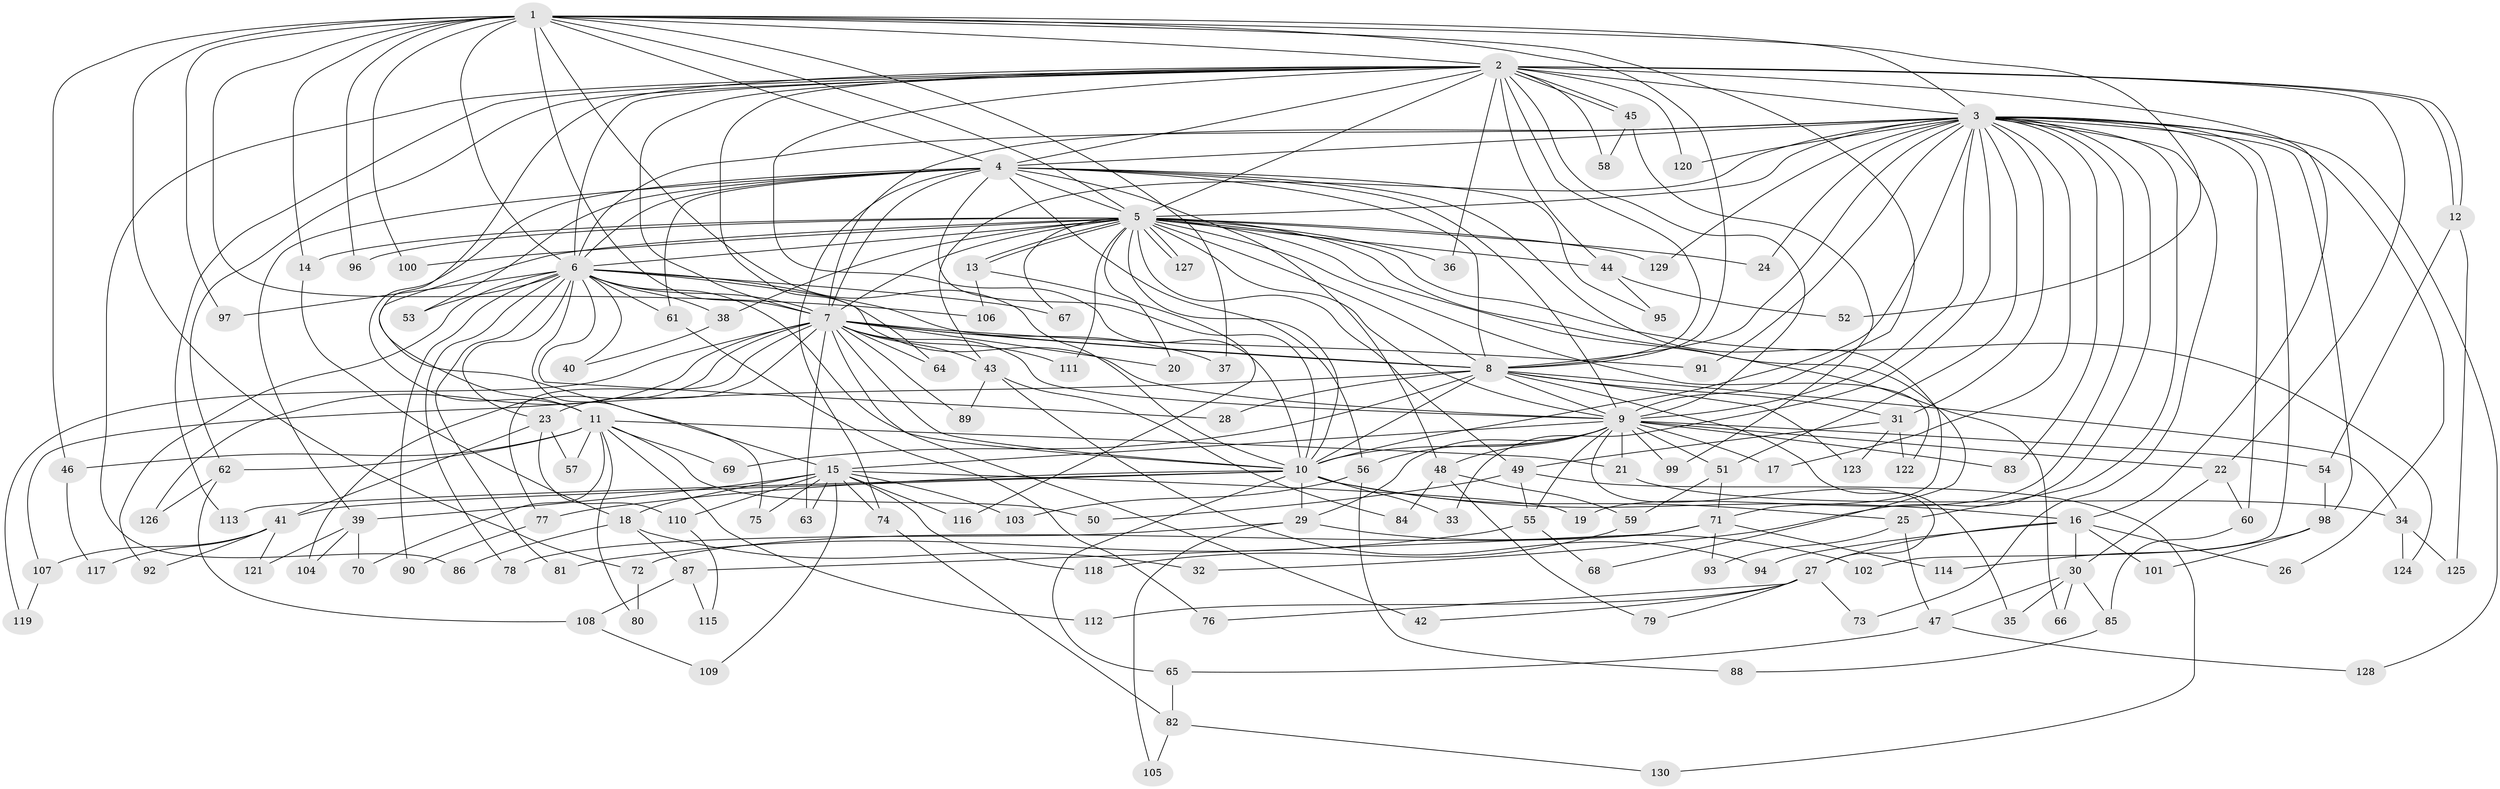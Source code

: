 // Generated by graph-tools (version 1.1) at 2025/14/03/09/25 04:14:15]
// undirected, 130 vertices, 285 edges
graph export_dot {
graph [start="1"]
  node [color=gray90,style=filled];
  1;
  2;
  3;
  4;
  5;
  6;
  7;
  8;
  9;
  10;
  11;
  12;
  13;
  14;
  15;
  16;
  17;
  18;
  19;
  20;
  21;
  22;
  23;
  24;
  25;
  26;
  27;
  28;
  29;
  30;
  31;
  32;
  33;
  34;
  35;
  36;
  37;
  38;
  39;
  40;
  41;
  42;
  43;
  44;
  45;
  46;
  47;
  48;
  49;
  50;
  51;
  52;
  53;
  54;
  55;
  56;
  57;
  58;
  59;
  60;
  61;
  62;
  63;
  64;
  65;
  66;
  67;
  68;
  69;
  70;
  71;
  72;
  73;
  74;
  75;
  76;
  77;
  78;
  79;
  80;
  81;
  82;
  83;
  84;
  85;
  86;
  87;
  88;
  89;
  90;
  91;
  92;
  93;
  94;
  95;
  96;
  97;
  98;
  99;
  100;
  101;
  102;
  103;
  104;
  105;
  106;
  107;
  108;
  109;
  110;
  111;
  112;
  113;
  114;
  115;
  116;
  117;
  118;
  119;
  120;
  121;
  122;
  123;
  124;
  125;
  126;
  127;
  128;
  129;
  130;
  1 -- 2;
  1 -- 3;
  1 -- 4;
  1 -- 5;
  1 -- 6;
  1 -- 7;
  1 -- 8;
  1 -- 9;
  1 -- 10;
  1 -- 14;
  1 -- 37;
  1 -- 46;
  1 -- 52;
  1 -- 72;
  1 -- 96;
  1 -- 97;
  1 -- 100;
  1 -- 106;
  2 -- 3;
  2 -- 4;
  2 -- 5;
  2 -- 6;
  2 -- 7;
  2 -- 8;
  2 -- 9;
  2 -- 10;
  2 -- 12;
  2 -- 12;
  2 -- 15;
  2 -- 16;
  2 -- 22;
  2 -- 36;
  2 -- 44;
  2 -- 45;
  2 -- 45;
  2 -- 58;
  2 -- 62;
  2 -- 64;
  2 -- 86;
  2 -- 113;
  2 -- 120;
  3 -- 4;
  3 -- 5;
  3 -- 6;
  3 -- 7;
  3 -- 8;
  3 -- 9;
  3 -- 10;
  3 -- 17;
  3 -- 19;
  3 -- 24;
  3 -- 25;
  3 -- 26;
  3 -- 31;
  3 -- 32;
  3 -- 33;
  3 -- 43;
  3 -- 51;
  3 -- 60;
  3 -- 73;
  3 -- 83;
  3 -- 91;
  3 -- 98;
  3 -- 102;
  3 -- 120;
  3 -- 128;
  3 -- 129;
  4 -- 5;
  4 -- 6;
  4 -- 7;
  4 -- 8;
  4 -- 9;
  4 -- 10;
  4 -- 11;
  4 -- 39;
  4 -- 48;
  4 -- 53;
  4 -- 56;
  4 -- 61;
  4 -- 71;
  4 -- 74;
  4 -- 95;
  5 -- 6;
  5 -- 7;
  5 -- 8;
  5 -- 9;
  5 -- 10;
  5 -- 11;
  5 -- 13;
  5 -- 13;
  5 -- 14;
  5 -- 20;
  5 -- 24;
  5 -- 36;
  5 -- 38;
  5 -- 44;
  5 -- 49;
  5 -- 66;
  5 -- 67;
  5 -- 68;
  5 -- 96;
  5 -- 100;
  5 -- 111;
  5 -- 122;
  5 -- 124;
  5 -- 127;
  5 -- 127;
  5 -- 129;
  6 -- 7;
  6 -- 8;
  6 -- 9;
  6 -- 10;
  6 -- 23;
  6 -- 28;
  6 -- 38;
  6 -- 40;
  6 -- 53;
  6 -- 61;
  6 -- 67;
  6 -- 75;
  6 -- 78;
  6 -- 81;
  6 -- 90;
  6 -- 92;
  6 -- 97;
  7 -- 8;
  7 -- 9;
  7 -- 10;
  7 -- 20;
  7 -- 23;
  7 -- 37;
  7 -- 42;
  7 -- 43;
  7 -- 63;
  7 -- 64;
  7 -- 77;
  7 -- 89;
  7 -- 91;
  7 -- 104;
  7 -- 111;
  7 -- 119;
  7 -- 126;
  8 -- 9;
  8 -- 10;
  8 -- 28;
  8 -- 31;
  8 -- 34;
  8 -- 35;
  8 -- 69;
  8 -- 107;
  8 -- 123;
  9 -- 10;
  9 -- 15;
  9 -- 17;
  9 -- 21;
  9 -- 22;
  9 -- 27;
  9 -- 29;
  9 -- 48;
  9 -- 51;
  9 -- 54;
  9 -- 55;
  9 -- 56;
  9 -- 83;
  9 -- 99;
  10 -- 16;
  10 -- 25;
  10 -- 29;
  10 -- 33;
  10 -- 41;
  10 -- 65;
  10 -- 77;
  10 -- 113;
  11 -- 21;
  11 -- 46;
  11 -- 50;
  11 -- 57;
  11 -- 62;
  11 -- 69;
  11 -- 70;
  11 -- 80;
  11 -- 112;
  12 -- 54;
  12 -- 125;
  13 -- 106;
  13 -- 116;
  14 -- 18;
  15 -- 18;
  15 -- 19;
  15 -- 39;
  15 -- 63;
  15 -- 74;
  15 -- 75;
  15 -- 103;
  15 -- 109;
  15 -- 110;
  15 -- 116;
  15 -- 118;
  16 -- 26;
  16 -- 27;
  16 -- 30;
  16 -- 94;
  16 -- 101;
  18 -- 32;
  18 -- 86;
  18 -- 87;
  21 -- 34;
  22 -- 30;
  22 -- 60;
  23 -- 41;
  23 -- 57;
  23 -- 110;
  25 -- 47;
  25 -- 93;
  27 -- 42;
  27 -- 73;
  27 -- 76;
  27 -- 79;
  27 -- 112;
  29 -- 78;
  29 -- 102;
  29 -- 105;
  30 -- 35;
  30 -- 47;
  30 -- 66;
  30 -- 85;
  31 -- 49;
  31 -- 122;
  31 -- 123;
  34 -- 124;
  34 -- 125;
  38 -- 40;
  39 -- 70;
  39 -- 104;
  39 -- 121;
  41 -- 92;
  41 -- 107;
  41 -- 117;
  41 -- 121;
  43 -- 84;
  43 -- 89;
  43 -- 94;
  44 -- 52;
  44 -- 95;
  45 -- 58;
  45 -- 99;
  46 -- 117;
  47 -- 65;
  47 -- 128;
  48 -- 59;
  48 -- 79;
  48 -- 84;
  49 -- 50;
  49 -- 55;
  49 -- 130;
  51 -- 59;
  51 -- 71;
  54 -- 98;
  55 -- 68;
  55 -- 81;
  56 -- 88;
  56 -- 103;
  59 -- 118;
  60 -- 85;
  61 -- 76;
  62 -- 108;
  62 -- 126;
  65 -- 82;
  71 -- 72;
  71 -- 87;
  71 -- 93;
  71 -- 114;
  72 -- 80;
  74 -- 82;
  77 -- 90;
  82 -- 105;
  82 -- 130;
  85 -- 88;
  87 -- 108;
  87 -- 115;
  98 -- 101;
  98 -- 114;
  107 -- 119;
  108 -- 109;
  110 -- 115;
}
